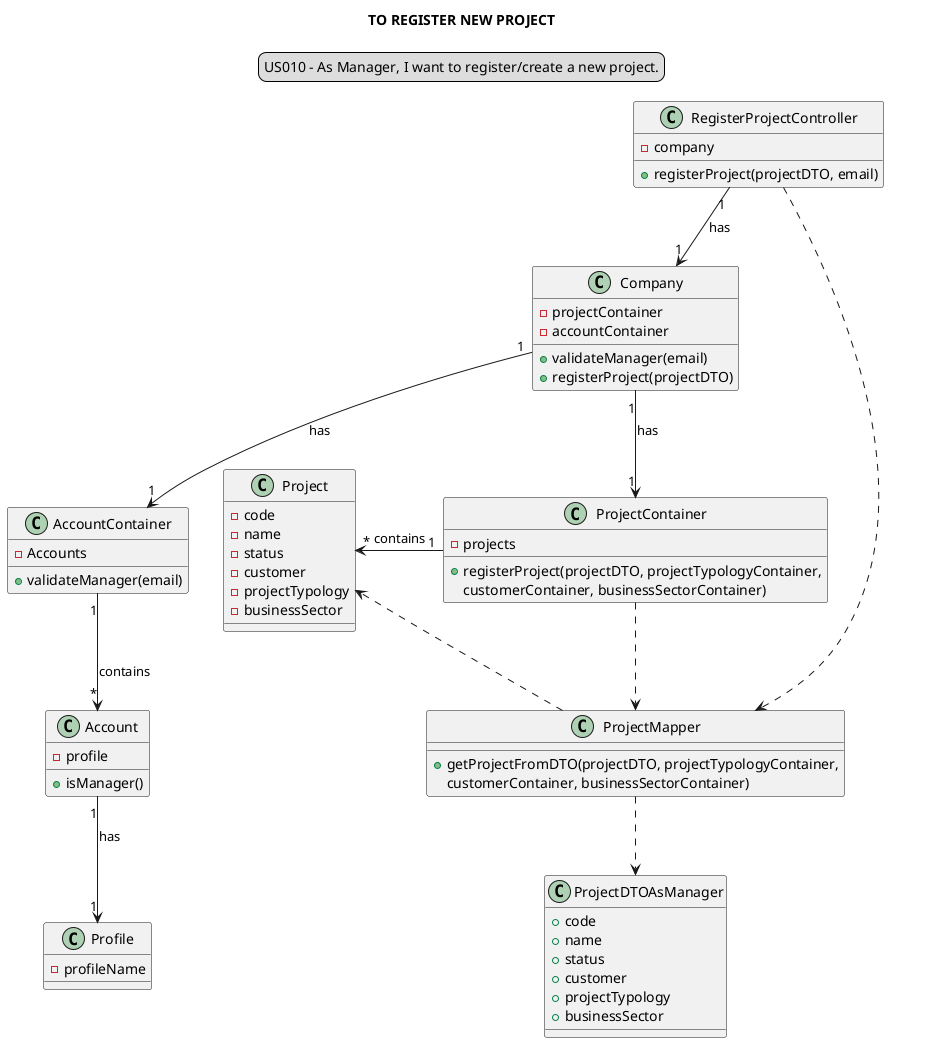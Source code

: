 @startuml

skinparam sequenceMessageAlign center
title TO REGISTER NEW PROJECT
legend top
US010 - As Manager, I want to register/create a new project.
end legend

class RegisterProjectController {
- company
+ registerProject(projectDTO, email)
}


class Company {
- projectContainer
- accountContainer
+ validateManager(email)
+ registerProject(projectDTO)
}
class AccountContainer {
+ validateManager(email)
- Accounts
}

class Account {
+ isManager()
- profile
}

class Profile {
-profileName
}

class ProjectContainer {
- projects
+ registerProject(projectDTO, projectTypologyContainer,
customerContainer, businessSectorContainer)
}

class ProjectMapper{
+ getProjectFromDTO(projectDTO, projectTypologyContainer,
                                customerContainer, businessSectorContainer)
}

class ProjectDTOAsManager{
+ code
+ name
+ status
+ customer
+ projectTypology
+ businessSector
}

class Project{
- code
- name
- status
- customer
- projectTypology
- businessSector
}

RegisterProjectController "1"-->"1" Company: has
Company "1"-->"1" ProjectContainer: has
Company "1"-->"1" AccountContainer: has
AccountContainer "1"-->"*" Account: contains
Account "1"-->"1" Profile: has
ProjectMapper ..> ProjectDTOAsManager
ProjectContainer ..> ProjectMapper
RegisterProjectController ..> ProjectMapper
ProjectMapper ..> Project
ProjectContainer "1" -left-> "*" Project: contains
@enduml
